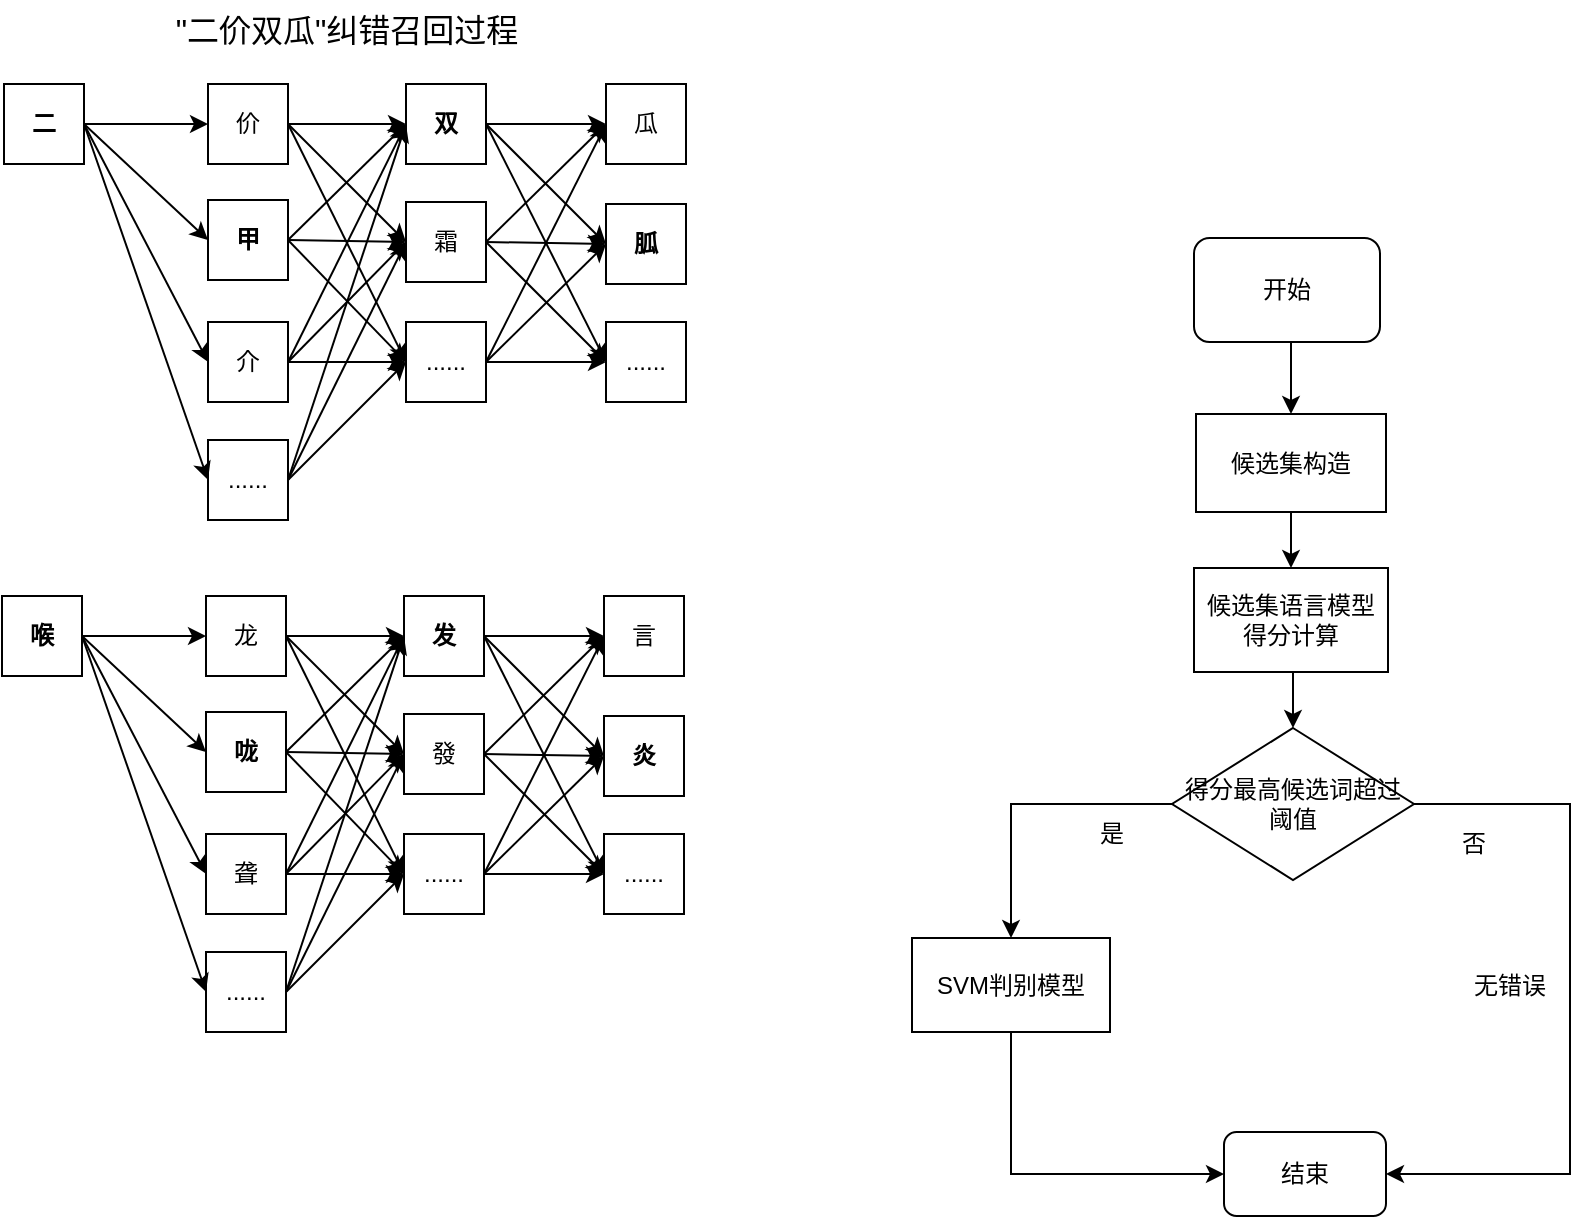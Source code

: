 <mxfile version="24.7.16">
  <diagram name="第 1 页" id="saQ4l6gwrfw8ZkC3gz2z">
    <mxGraphModel dx="794" dy="553" grid="0" gridSize="10" guides="1" tooltips="1" connect="1" arrows="1" fold="1" page="1" pageScale="1" pageWidth="1169" pageHeight="827" math="0" shadow="0">
      <root>
        <mxCell id="0" />
        <mxCell id="1" parent="0" />
        <mxCell id="DB2N2tVpHqEbX4s-BZQU-6" style="edgeStyle=orthogonalEdgeStyle;rounded=0;orthogonalLoop=1;jettySize=auto;html=1;exitX=1;exitY=0.5;exitDx=0;exitDy=0;entryX=0;entryY=0.5;entryDx=0;entryDy=0;" edge="1" parent="1" source="DB2N2tVpHqEbX4s-BZQU-2" target="DB2N2tVpHqEbX4s-BZQU-3">
          <mxGeometry relative="1" as="geometry" />
        </mxCell>
        <mxCell id="DB2N2tVpHqEbX4s-BZQU-9" style="rounded=0;orthogonalLoop=1;jettySize=auto;html=1;exitX=1;exitY=0.5;exitDx=0;exitDy=0;entryX=0;entryY=0.5;entryDx=0;entryDy=0;" edge="1" parent="1" source="DB2N2tVpHqEbX4s-BZQU-2" target="DB2N2tVpHqEbX4s-BZQU-7">
          <mxGeometry relative="1" as="geometry" />
        </mxCell>
        <mxCell id="DB2N2tVpHqEbX4s-BZQU-11" style="rounded=0;orthogonalLoop=1;jettySize=auto;html=1;exitX=1;exitY=0.5;exitDx=0;exitDy=0;entryX=0;entryY=0.5;entryDx=0;entryDy=0;" edge="1" parent="1" source="DB2N2tVpHqEbX4s-BZQU-2" target="DB2N2tVpHqEbX4s-BZQU-8">
          <mxGeometry relative="1" as="geometry" />
        </mxCell>
        <mxCell id="DB2N2tVpHqEbX4s-BZQU-12" style="rounded=0;orthogonalLoop=1;jettySize=auto;html=1;exitX=1;exitY=0.5;exitDx=0;exitDy=0;entryX=0;entryY=0.5;entryDx=0;entryDy=0;" edge="1" parent="1" source="DB2N2tVpHqEbX4s-BZQU-2" target="DB2N2tVpHqEbX4s-BZQU-10">
          <mxGeometry relative="1" as="geometry" />
        </mxCell>
        <mxCell id="DB2N2tVpHqEbX4s-BZQU-2" value="&lt;b&gt;二&lt;/b&gt;" style="text;html=1;align=center;verticalAlign=middle;whiteSpace=wrap;rounded=0;strokeColor=default;" vertex="1" parent="1">
          <mxGeometry x="218" y="200" width="40" height="40" as="geometry" />
        </mxCell>
        <mxCell id="DB2N2tVpHqEbX4s-BZQU-17" style="edgeStyle=orthogonalEdgeStyle;rounded=0;orthogonalLoop=1;jettySize=auto;html=1;exitX=1;exitY=0.5;exitDx=0;exitDy=0;entryX=0;entryY=0.5;entryDx=0;entryDy=0;" edge="1" parent="1" source="DB2N2tVpHqEbX4s-BZQU-3" target="DB2N2tVpHqEbX4s-BZQU-4">
          <mxGeometry relative="1" as="geometry" />
        </mxCell>
        <mxCell id="DB2N2tVpHqEbX4s-BZQU-18" style="rounded=0;orthogonalLoop=1;jettySize=auto;html=1;exitX=1;exitY=0.5;exitDx=0;exitDy=0;entryX=0;entryY=0.5;entryDx=0;entryDy=0;" edge="1" parent="1" source="DB2N2tVpHqEbX4s-BZQU-3" target="DB2N2tVpHqEbX4s-BZQU-13">
          <mxGeometry relative="1" as="geometry" />
        </mxCell>
        <mxCell id="DB2N2tVpHqEbX4s-BZQU-19" style="rounded=0;orthogonalLoop=1;jettySize=auto;html=1;exitX=1;exitY=0.5;exitDx=0;exitDy=0;entryX=0;entryY=0.5;entryDx=0;entryDy=0;" edge="1" parent="1" source="DB2N2tVpHqEbX4s-BZQU-3" target="DB2N2tVpHqEbX4s-BZQU-15">
          <mxGeometry relative="1" as="geometry" />
        </mxCell>
        <mxCell id="DB2N2tVpHqEbX4s-BZQU-3" value="价" style="text;html=1;align=center;verticalAlign=middle;whiteSpace=wrap;rounded=0;strokeColor=default;" vertex="1" parent="1">
          <mxGeometry x="320" y="200" width="40" height="40" as="geometry" />
        </mxCell>
        <mxCell id="DB2N2tVpHqEbX4s-BZQU-29" style="edgeStyle=orthogonalEdgeStyle;rounded=0;orthogonalLoop=1;jettySize=auto;html=1;exitX=1;exitY=0.5;exitDx=0;exitDy=0;entryX=0;entryY=0.5;entryDx=0;entryDy=0;" edge="1" parent="1" source="DB2N2tVpHqEbX4s-BZQU-4" target="DB2N2tVpHqEbX4s-BZQU-5">
          <mxGeometry relative="1" as="geometry" />
        </mxCell>
        <mxCell id="DB2N2tVpHqEbX4s-BZQU-30" style="rounded=0;orthogonalLoop=1;jettySize=auto;html=1;exitX=1;exitY=0.5;exitDx=0;exitDy=0;entryX=0;entryY=0.5;entryDx=0;entryDy=0;" edge="1" parent="1" source="DB2N2tVpHqEbX4s-BZQU-4" target="DB2N2tVpHqEbX4s-BZQU-14">
          <mxGeometry relative="1" as="geometry" />
        </mxCell>
        <mxCell id="DB2N2tVpHqEbX4s-BZQU-31" style="rounded=0;orthogonalLoop=1;jettySize=auto;html=1;exitX=1;exitY=0.5;exitDx=0;exitDy=0;entryX=0;entryY=0.5;entryDx=0;entryDy=0;" edge="1" parent="1" source="DB2N2tVpHqEbX4s-BZQU-4" target="DB2N2tVpHqEbX4s-BZQU-16">
          <mxGeometry relative="1" as="geometry" />
        </mxCell>
        <mxCell id="DB2N2tVpHqEbX4s-BZQU-4" value="&lt;b&gt;双&lt;/b&gt;" style="text;html=1;align=center;verticalAlign=middle;whiteSpace=wrap;rounded=0;strokeColor=default;" vertex="1" parent="1">
          <mxGeometry x="419" y="200" width="40" height="40" as="geometry" />
        </mxCell>
        <mxCell id="DB2N2tVpHqEbX4s-BZQU-5" value="瓜" style="text;html=1;align=center;verticalAlign=middle;whiteSpace=wrap;rounded=0;strokeColor=default;" vertex="1" parent="1">
          <mxGeometry x="519" y="200" width="40" height="40" as="geometry" />
        </mxCell>
        <mxCell id="DB2N2tVpHqEbX4s-BZQU-20" style="rounded=0;orthogonalLoop=1;jettySize=auto;html=1;exitX=1;exitY=0.5;exitDx=0;exitDy=0;entryX=0;entryY=0.5;entryDx=0;entryDy=0;" edge="1" parent="1" source="DB2N2tVpHqEbX4s-BZQU-7" target="DB2N2tVpHqEbX4s-BZQU-4">
          <mxGeometry relative="1" as="geometry" />
        </mxCell>
        <mxCell id="DB2N2tVpHqEbX4s-BZQU-21" style="rounded=0;orthogonalLoop=1;jettySize=auto;html=1;exitX=1;exitY=0.5;exitDx=0;exitDy=0;entryX=0;entryY=0.5;entryDx=0;entryDy=0;" edge="1" parent="1" source="DB2N2tVpHqEbX4s-BZQU-7" target="DB2N2tVpHqEbX4s-BZQU-13">
          <mxGeometry relative="1" as="geometry" />
        </mxCell>
        <mxCell id="DB2N2tVpHqEbX4s-BZQU-22" style="rounded=0;orthogonalLoop=1;jettySize=auto;html=1;exitX=1;exitY=0.5;exitDx=0;exitDy=0;entryX=0;entryY=0.5;entryDx=0;entryDy=0;" edge="1" parent="1" source="DB2N2tVpHqEbX4s-BZQU-7" target="DB2N2tVpHqEbX4s-BZQU-15">
          <mxGeometry relative="1" as="geometry" />
        </mxCell>
        <mxCell id="DB2N2tVpHqEbX4s-BZQU-7" value="&lt;b&gt;甲&lt;/b&gt;" style="text;html=1;align=center;verticalAlign=middle;whiteSpace=wrap;rounded=0;strokeColor=default;" vertex="1" parent="1">
          <mxGeometry x="320" y="258" width="40" height="40" as="geometry" />
        </mxCell>
        <mxCell id="DB2N2tVpHqEbX4s-BZQU-23" style="rounded=0;orthogonalLoop=1;jettySize=auto;html=1;exitX=1;exitY=0.5;exitDx=0;exitDy=0;entryX=0;entryY=0.5;entryDx=0;entryDy=0;" edge="1" parent="1" source="DB2N2tVpHqEbX4s-BZQU-8" target="DB2N2tVpHqEbX4s-BZQU-4">
          <mxGeometry relative="1" as="geometry" />
        </mxCell>
        <mxCell id="DB2N2tVpHqEbX4s-BZQU-24" style="rounded=0;orthogonalLoop=1;jettySize=auto;html=1;exitX=1;exitY=0.5;exitDx=0;exitDy=0;entryX=0;entryY=0.5;entryDx=0;entryDy=0;" edge="1" parent="1" source="DB2N2tVpHqEbX4s-BZQU-8" target="DB2N2tVpHqEbX4s-BZQU-13">
          <mxGeometry relative="1" as="geometry" />
        </mxCell>
        <mxCell id="DB2N2tVpHqEbX4s-BZQU-25" style="edgeStyle=orthogonalEdgeStyle;rounded=0;orthogonalLoop=1;jettySize=auto;html=1;exitX=1;exitY=0.5;exitDx=0;exitDy=0;entryX=0;entryY=0.5;entryDx=0;entryDy=0;" edge="1" parent="1" source="DB2N2tVpHqEbX4s-BZQU-8" target="DB2N2tVpHqEbX4s-BZQU-15">
          <mxGeometry relative="1" as="geometry" />
        </mxCell>
        <mxCell id="DB2N2tVpHqEbX4s-BZQU-8" value="介" style="text;html=1;align=center;verticalAlign=middle;whiteSpace=wrap;rounded=0;strokeColor=default;" vertex="1" parent="1">
          <mxGeometry x="320" y="319" width="40" height="40" as="geometry" />
        </mxCell>
        <mxCell id="DB2N2tVpHqEbX4s-BZQU-26" style="rounded=0;orthogonalLoop=1;jettySize=auto;html=1;exitX=1;exitY=0.5;exitDx=0;exitDy=0;entryX=0;entryY=0.5;entryDx=0;entryDy=0;" edge="1" parent="1" source="DB2N2tVpHqEbX4s-BZQU-10" target="DB2N2tVpHqEbX4s-BZQU-4">
          <mxGeometry relative="1" as="geometry" />
        </mxCell>
        <mxCell id="DB2N2tVpHqEbX4s-BZQU-27" style="rounded=0;orthogonalLoop=1;jettySize=auto;html=1;exitX=1;exitY=0.5;exitDx=0;exitDy=0;entryX=0;entryY=0.5;entryDx=0;entryDy=0;" edge="1" parent="1" source="DB2N2tVpHqEbX4s-BZQU-10" target="DB2N2tVpHqEbX4s-BZQU-13">
          <mxGeometry relative="1" as="geometry" />
        </mxCell>
        <mxCell id="DB2N2tVpHqEbX4s-BZQU-28" style="rounded=0;orthogonalLoop=1;jettySize=auto;html=1;exitX=1;exitY=0.5;exitDx=0;exitDy=0;entryX=0;entryY=0.5;entryDx=0;entryDy=0;" edge="1" parent="1" source="DB2N2tVpHqEbX4s-BZQU-10" target="DB2N2tVpHqEbX4s-BZQU-15">
          <mxGeometry relative="1" as="geometry" />
        </mxCell>
        <mxCell id="DB2N2tVpHqEbX4s-BZQU-10" value="......" style="text;html=1;align=center;verticalAlign=middle;whiteSpace=wrap;rounded=0;strokeColor=default;" vertex="1" parent="1">
          <mxGeometry x="320" y="378" width="40" height="40" as="geometry" />
        </mxCell>
        <mxCell id="DB2N2tVpHqEbX4s-BZQU-32" style="rounded=0;orthogonalLoop=1;jettySize=auto;html=1;exitX=1;exitY=0.5;exitDx=0;exitDy=0;entryX=0;entryY=0.5;entryDx=0;entryDy=0;" edge="1" parent="1" source="DB2N2tVpHqEbX4s-BZQU-13" target="DB2N2tVpHqEbX4s-BZQU-5">
          <mxGeometry relative="1" as="geometry" />
        </mxCell>
        <mxCell id="DB2N2tVpHqEbX4s-BZQU-33" style="rounded=0;orthogonalLoop=1;jettySize=auto;html=1;exitX=1;exitY=0.5;exitDx=0;exitDy=0;entryX=0;entryY=0.5;entryDx=0;entryDy=0;" edge="1" parent="1" source="DB2N2tVpHqEbX4s-BZQU-13" target="DB2N2tVpHqEbX4s-BZQU-14">
          <mxGeometry relative="1" as="geometry" />
        </mxCell>
        <mxCell id="DB2N2tVpHqEbX4s-BZQU-34" style="rounded=0;orthogonalLoop=1;jettySize=auto;html=1;exitX=1;exitY=0.5;exitDx=0;exitDy=0;entryX=0;entryY=0.5;entryDx=0;entryDy=0;" edge="1" parent="1" source="DB2N2tVpHqEbX4s-BZQU-13" target="DB2N2tVpHqEbX4s-BZQU-16">
          <mxGeometry relative="1" as="geometry" />
        </mxCell>
        <mxCell id="DB2N2tVpHqEbX4s-BZQU-13" value="霜" style="text;html=1;align=center;verticalAlign=middle;whiteSpace=wrap;rounded=0;strokeColor=default;" vertex="1" parent="1">
          <mxGeometry x="419" y="259" width="40" height="40" as="geometry" />
        </mxCell>
        <mxCell id="DB2N2tVpHqEbX4s-BZQU-14" value="&lt;b&gt;胍&lt;/b&gt;" style="text;html=1;align=center;verticalAlign=middle;whiteSpace=wrap;rounded=0;strokeColor=default;" vertex="1" parent="1">
          <mxGeometry x="519" y="260" width="40" height="40" as="geometry" />
        </mxCell>
        <mxCell id="DB2N2tVpHqEbX4s-BZQU-35" style="rounded=0;orthogonalLoop=1;jettySize=auto;html=1;exitX=1;exitY=0.5;exitDx=0;exitDy=0;entryX=0;entryY=0.5;entryDx=0;entryDy=0;" edge="1" parent="1" source="DB2N2tVpHqEbX4s-BZQU-15" target="DB2N2tVpHqEbX4s-BZQU-5">
          <mxGeometry relative="1" as="geometry" />
        </mxCell>
        <mxCell id="DB2N2tVpHqEbX4s-BZQU-36" style="rounded=0;orthogonalLoop=1;jettySize=auto;html=1;exitX=1;exitY=0.5;exitDx=0;exitDy=0;entryX=0;entryY=0.5;entryDx=0;entryDy=0;" edge="1" parent="1" source="DB2N2tVpHqEbX4s-BZQU-15" target="DB2N2tVpHqEbX4s-BZQU-14">
          <mxGeometry relative="1" as="geometry" />
        </mxCell>
        <mxCell id="DB2N2tVpHqEbX4s-BZQU-37" style="edgeStyle=orthogonalEdgeStyle;rounded=0;orthogonalLoop=1;jettySize=auto;html=1;exitX=1;exitY=0.5;exitDx=0;exitDy=0;entryX=0;entryY=0.5;entryDx=0;entryDy=0;" edge="1" parent="1" source="DB2N2tVpHqEbX4s-BZQU-15" target="DB2N2tVpHqEbX4s-BZQU-16">
          <mxGeometry relative="1" as="geometry" />
        </mxCell>
        <mxCell id="DB2N2tVpHqEbX4s-BZQU-15" value="......" style="text;html=1;align=center;verticalAlign=middle;whiteSpace=wrap;rounded=0;strokeColor=default;" vertex="1" parent="1">
          <mxGeometry x="419" y="319" width="40" height="40" as="geometry" />
        </mxCell>
        <mxCell id="DB2N2tVpHqEbX4s-BZQU-16" value="......" style="text;html=1;align=center;verticalAlign=middle;whiteSpace=wrap;rounded=0;strokeColor=default;" vertex="1" parent="1">
          <mxGeometry x="519" y="319" width="40" height="40" as="geometry" />
        </mxCell>
        <mxCell id="DB2N2tVpHqEbX4s-BZQU-38" value="&lt;font style=&quot;font-size: 16px;&quot;&gt;&quot;二价双瓜&quot;纠错召回过程&lt;/font&gt;" style="text;html=1;align=center;verticalAlign=middle;whiteSpace=wrap;rounded=0;" vertex="1" parent="1">
          <mxGeometry x="285" y="158" width="209" height="30" as="geometry" />
        </mxCell>
        <mxCell id="DB2N2tVpHqEbX4s-BZQU-39" style="edgeStyle=orthogonalEdgeStyle;rounded=0;orthogonalLoop=1;jettySize=auto;html=1;exitX=1;exitY=0.5;exitDx=0;exitDy=0;entryX=0;entryY=0.5;entryDx=0;entryDy=0;" edge="1" parent="1" source="DB2N2tVpHqEbX4s-BZQU-43" target="DB2N2tVpHqEbX4s-BZQU-47">
          <mxGeometry relative="1" as="geometry" />
        </mxCell>
        <mxCell id="DB2N2tVpHqEbX4s-BZQU-40" style="rounded=0;orthogonalLoop=1;jettySize=auto;html=1;exitX=1;exitY=0.5;exitDx=0;exitDy=0;entryX=0;entryY=0.5;entryDx=0;entryDy=0;" edge="1" parent="1" source="DB2N2tVpHqEbX4s-BZQU-43" target="DB2N2tVpHqEbX4s-BZQU-56">
          <mxGeometry relative="1" as="geometry" />
        </mxCell>
        <mxCell id="DB2N2tVpHqEbX4s-BZQU-41" style="rounded=0;orthogonalLoop=1;jettySize=auto;html=1;exitX=1;exitY=0.5;exitDx=0;exitDy=0;entryX=0;entryY=0.5;entryDx=0;entryDy=0;" edge="1" parent="1" source="DB2N2tVpHqEbX4s-BZQU-43" target="DB2N2tVpHqEbX4s-BZQU-60">
          <mxGeometry relative="1" as="geometry" />
        </mxCell>
        <mxCell id="DB2N2tVpHqEbX4s-BZQU-42" style="rounded=0;orthogonalLoop=1;jettySize=auto;html=1;exitX=1;exitY=0.5;exitDx=0;exitDy=0;entryX=0;entryY=0.5;entryDx=0;entryDy=0;" edge="1" parent="1" source="DB2N2tVpHqEbX4s-BZQU-43" target="DB2N2tVpHqEbX4s-BZQU-64">
          <mxGeometry relative="1" as="geometry" />
        </mxCell>
        <mxCell id="DB2N2tVpHqEbX4s-BZQU-43" value="&lt;b&gt;喉&lt;/b&gt;" style="text;html=1;align=center;verticalAlign=middle;whiteSpace=wrap;rounded=0;strokeColor=default;" vertex="1" parent="1">
          <mxGeometry x="217" y="456" width="40" height="40" as="geometry" />
        </mxCell>
        <mxCell id="DB2N2tVpHqEbX4s-BZQU-44" style="edgeStyle=orthogonalEdgeStyle;rounded=0;orthogonalLoop=1;jettySize=auto;html=1;exitX=1;exitY=0.5;exitDx=0;exitDy=0;entryX=0;entryY=0.5;entryDx=0;entryDy=0;" edge="1" parent="1" source="DB2N2tVpHqEbX4s-BZQU-47" target="DB2N2tVpHqEbX4s-BZQU-51">
          <mxGeometry relative="1" as="geometry" />
        </mxCell>
        <mxCell id="DB2N2tVpHqEbX4s-BZQU-45" style="rounded=0;orthogonalLoop=1;jettySize=auto;html=1;exitX=1;exitY=0.5;exitDx=0;exitDy=0;entryX=0;entryY=0.5;entryDx=0;entryDy=0;" edge="1" parent="1" source="DB2N2tVpHqEbX4s-BZQU-47" target="DB2N2tVpHqEbX4s-BZQU-68">
          <mxGeometry relative="1" as="geometry" />
        </mxCell>
        <mxCell id="DB2N2tVpHqEbX4s-BZQU-46" style="rounded=0;orthogonalLoop=1;jettySize=auto;html=1;exitX=1;exitY=0.5;exitDx=0;exitDy=0;entryX=0;entryY=0.5;entryDx=0;entryDy=0;" edge="1" parent="1" source="DB2N2tVpHqEbX4s-BZQU-47" target="DB2N2tVpHqEbX4s-BZQU-73">
          <mxGeometry relative="1" as="geometry" />
        </mxCell>
        <mxCell id="DB2N2tVpHqEbX4s-BZQU-47" value="龙" style="text;html=1;align=center;verticalAlign=middle;whiteSpace=wrap;rounded=0;strokeColor=default;" vertex="1" parent="1">
          <mxGeometry x="319" y="456" width="40" height="40" as="geometry" />
        </mxCell>
        <mxCell id="DB2N2tVpHqEbX4s-BZQU-48" style="edgeStyle=orthogonalEdgeStyle;rounded=0;orthogonalLoop=1;jettySize=auto;html=1;exitX=1;exitY=0.5;exitDx=0;exitDy=0;entryX=0;entryY=0.5;entryDx=0;entryDy=0;" edge="1" parent="1" source="DB2N2tVpHqEbX4s-BZQU-51" target="DB2N2tVpHqEbX4s-BZQU-52">
          <mxGeometry relative="1" as="geometry" />
        </mxCell>
        <mxCell id="DB2N2tVpHqEbX4s-BZQU-49" style="rounded=0;orthogonalLoop=1;jettySize=auto;html=1;exitX=1;exitY=0.5;exitDx=0;exitDy=0;entryX=0;entryY=0.5;entryDx=0;entryDy=0;" edge="1" parent="1" source="DB2N2tVpHqEbX4s-BZQU-51" target="DB2N2tVpHqEbX4s-BZQU-69">
          <mxGeometry relative="1" as="geometry" />
        </mxCell>
        <mxCell id="DB2N2tVpHqEbX4s-BZQU-50" style="rounded=0;orthogonalLoop=1;jettySize=auto;html=1;exitX=1;exitY=0.5;exitDx=0;exitDy=0;entryX=0;entryY=0.5;entryDx=0;entryDy=0;" edge="1" parent="1" source="DB2N2tVpHqEbX4s-BZQU-51" target="DB2N2tVpHqEbX4s-BZQU-74">
          <mxGeometry relative="1" as="geometry" />
        </mxCell>
        <mxCell id="DB2N2tVpHqEbX4s-BZQU-51" value="&lt;b&gt;发&lt;/b&gt;" style="text;html=1;align=center;verticalAlign=middle;whiteSpace=wrap;rounded=0;strokeColor=default;" vertex="1" parent="1">
          <mxGeometry x="418" y="456" width="40" height="40" as="geometry" />
        </mxCell>
        <mxCell id="DB2N2tVpHqEbX4s-BZQU-52" value="言" style="text;html=1;align=center;verticalAlign=middle;whiteSpace=wrap;rounded=0;strokeColor=default;" vertex="1" parent="1">
          <mxGeometry x="518" y="456" width="40" height="40" as="geometry" />
        </mxCell>
        <mxCell id="DB2N2tVpHqEbX4s-BZQU-53" style="rounded=0;orthogonalLoop=1;jettySize=auto;html=1;exitX=1;exitY=0.5;exitDx=0;exitDy=0;entryX=0;entryY=0.5;entryDx=0;entryDy=0;" edge="1" parent="1" source="DB2N2tVpHqEbX4s-BZQU-56" target="DB2N2tVpHqEbX4s-BZQU-51">
          <mxGeometry relative="1" as="geometry" />
        </mxCell>
        <mxCell id="DB2N2tVpHqEbX4s-BZQU-54" style="rounded=0;orthogonalLoop=1;jettySize=auto;html=1;exitX=1;exitY=0.5;exitDx=0;exitDy=0;entryX=0;entryY=0.5;entryDx=0;entryDy=0;" edge="1" parent="1" source="DB2N2tVpHqEbX4s-BZQU-56" target="DB2N2tVpHqEbX4s-BZQU-68">
          <mxGeometry relative="1" as="geometry" />
        </mxCell>
        <mxCell id="DB2N2tVpHqEbX4s-BZQU-55" style="rounded=0;orthogonalLoop=1;jettySize=auto;html=1;exitX=1;exitY=0.5;exitDx=0;exitDy=0;entryX=0;entryY=0.5;entryDx=0;entryDy=0;" edge="1" parent="1" source="DB2N2tVpHqEbX4s-BZQU-56" target="DB2N2tVpHqEbX4s-BZQU-73">
          <mxGeometry relative="1" as="geometry" />
        </mxCell>
        <mxCell id="DB2N2tVpHqEbX4s-BZQU-56" value="&lt;b&gt;咙&lt;/b&gt;" style="text;html=1;align=center;verticalAlign=middle;whiteSpace=wrap;rounded=0;strokeColor=default;" vertex="1" parent="1">
          <mxGeometry x="319" y="514" width="40" height="40" as="geometry" />
        </mxCell>
        <mxCell id="DB2N2tVpHqEbX4s-BZQU-57" style="rounded=0;orthogonalLoop=1;jettySize=auto;html=1;exitX=1;exitY=0.5;exitDx=0;exitDy=0;entryX=0;entryY=0.5;entryDx=0;entryDy=0;" edge="1" parent="1" source="DB2N2tVpHqEbX4s-BZQU-60" target="DB2N2tVpHqEbX4s-BZQU-51">
          <mxGeometry relative="1" as="geometry" />
        </mxCell>
        <mxCell id="DB2N2tVpHqEbX4s-BZQU-58" style="rounded=0;orthogonalLoop=1;jettySize=auto;html=1;exitX=1;exitY=0.5;exitDx=0;exitDy=0;entryX=0;entryY=0.5;entryDx=0;entryDy=0;" edge="1" parent="1" source="DB2N2tVpHqEbX4s-BZQU-60" target="DB2N2tVpHqEbX4s-BZQU-68">
          <mxGeometry relative="1" as="geometry" />
        </mxCell>
        <mxCell id="DB2N2tVpHqEbX4s-BZQU-59" style="edgeStyle=orthogonalEdgeStyle;rounded=0;orthogonalLoop=1;jettySize=auto;html=1;exitX=1;exitY=0.5;exitDx=0;exitDy=0;entryX=0;entryY=0.5;entryDx=0;entryDy=0;" edge="1" parent="1" source="DB2N2tVpHqEbX4s-BZQU-60" target="DB2N2tVpHqEbX4s-BZQU-73">
          <mxGeometry relative="1" as="geometry" />
        </mxCell>
        <mxCell id="DB2N2tVpHqEbX4s-BZQU-60" value="聋" style="text;html=1;align=center;verticalAlign=middle;whiteSpace=wrap;rounded=0;strokeColor=default;" vertex="1" parent="1">
          <mxGeometry x="319" y="575" width="40" height="40" as="geometry" />
        </mxCell>
        <mxCell id="DB2N2tVpHqEbX4s-BZQU-61" style="rounded=0;orthogonalLoop=1;jettySize=auto;html=1;exitX=1;exitY=0.5;exitDx=0;exitDy=0;entryX=0;entryY=0.5;entryDx=0;entryDy=0;" edge="1" parent="1" source="DB2N2tVpHqEbX4s-BZQU-64" target="DB2N2tVpHqEbX4s-BZQU-51">
          <mxGeometry relative="1" as="geometry" />
        </mxCell>
        <mxCell id="DB2N2tVpHqEbX4s-BZQU-62" style="rounded=0;orthogonalLoop=1;jettySize=auto;html=1;exitX=1;exitY=0.5;exitDx=0;exitDy=0;entryX=0;entryY=0.5;entryDx=0;entryDy=0;" edge="1" parent="1" source="DB2N2tVpHqEbX4s-BZQU-64" target="DB2N2tVpHqEbX4s-BZQU-68">
          <mxGeometry relative="1" as="geometry" />
        </mxCell>
        <mxCell id="DB2N2tVpHqEbX4s-BZQU-63" style="rounded=0;orthogonalLoop=1;jettySize=auto;html=1;exitX=1;exitY=0.5;exitDx=0;exitDy=0;entryX=0;entryY=0.5;entryDx=0;entryDy=0;" edge="1" parent="1" source="DB2N2tVpHqEbX4s-BZQU-64" target="DB2N2tVpHqEbX4s-BZQU-73">
          <mxGeometry relative="1" as="geometry" />
        </mxCell>
        <mxCell id="DB2N2tVpHqEbX4s-BZQU-64" value="......" style="text;html=1;align=center;verticalAlign=middle;whiteSpace=wrap;rounded=0;strokeColor=default;" vertex="1" parent="1">
          <mxGeometry x="319" y="634" width="40" height="40" as="geometry" />
        </mxCell>
        <mxCell id="DB2N2tVpHqEbX4s-BZQU-65" style="rounded=0;orthogonalLoop=1;jettySize=auto;html=1;exitX=1;exitY=0.5;exitDx=0;exitDy=0;entryX=0;entryY=0.5;entryDx=0;entryDy=0;" edge="1" parent="1" source="DB2N2tVpHqEbX4s-BZQU-68" target="DB2N2tVpHqEbX4s-BZQU-52">
          <mxGeometry relative="1" as="geometry" />
        </mxCell>
        <mxCell id="DB2N2tVpHqEbX4s-BZQU-66" style="rounded=0;orthogonalLoop=1;jettySize=auto;html=1;exitX=1;exitY=0.5;exitDx=0;exitDy=0;entryX=0;entryY=0.5;entryDx=0;entryDy=0;" edge="1" parent="1" source="DB2N2tVpHqEbX4s-BZQU-68" target="DB2N2tVpHqEbX4s-BZQU-69">
          <mxGeometry relative="1" as="geometry" />
        </mxCell>
        <mxCell id="DB2N2tVpHqEbX4s-BZQU-67" style="rounded=0;orthogonalLoop=1;jettySize=auto;html=1;exitX=1;exitY=0.5;exitDx=0;exitDy=0;entryX=0;entryY=0.5;entryDx=0;entryDy=0;" edge="1" parent="1" source="DB2N2tVpHqEbX4s-BZQU-68" target="DB2N2tVpHqEbX4s-BZQU-74">
          <mxGeometry relative="1" as="geometry" />
        </mxCell>
        <mxCell id="DB2N2tVpHqEbX4s-BZQU-68" value="發" style="text;html=1;align=center;verticalAlign=middle;whiteSpace=wrap;rounded=0;strokeColor=default;" vertex="1" parent="1">
          <mxGeometry x="418" y="515" width="40" height="40" as="geometry" />
        </mxCell>
        <mxCell id="DB2N2tVpHqEbX4s-BZQU-69" value="&lt;b&gt;炎&lt;/b&gt;" style="text;html=1;align=center;verticalAlign=middle;whiteSpace=wrap;rounded=0;strokeColor=default;" vertex="1" parent="1">
          <mxGeometry x="518" y="516" width="40" height="40" as="geometry" />
        </mxCell>
        <mxCell id="DB2N2tVpHqEbX4s-BZQU-70" style="rounded=0;orthogonalLoop=1;jettySize=auto;html=1;exitX=1;exitY=0.5;exitDx=0;exitDy=0;entryX=0;entryY=0.5;entryDx=0;entryDy=0;" edge="1" parent="1" source="DB2N2tVpHqEbX4s-BZQU-73" target="DB2N2tVpHqEbX4s-BZQU-52">
          <mxGeometry relative="1" as="geometry" />
        </mxCell>
        <mxCell id="DB2N2tVpHqEbX4s-BZQU-71" style="rounded=0;orthogonalLoop=1;jettySize=auto;html=1;exitX=1;exitY=0.5;exitDx=0;exitDy=0;entryX=0;entryY=0.5;entryDx=0;entryDy=0;" edge="1" parent="1" source="DB2N2tVpHqEbX4s-BZQU-73" target="DB2N2tVpHqEbX4s-BZQU-69">
          <mxGeometry relative="1" as="geometry" />
        </mxCell>
        <mxCell id="DB2N2tVpHqEbX4s-BZQU-72" style="edgeStyle=orthogonalEdgeStyle;rounded=0;orthogonalLoop=1;jettySize=auto;html=1;exitX=1;exitY=0.5;exitDx=0;exitDy=0;entryX=0;entryY=0.5;entryDx=0;entryDy=0;" edge="1" parent="1" source="DB2N2tVpHqEbX4s-BZQU-73" target="DB2N2tVpHqEbX4s-BZQU-74">
          <mxGeometry relative="1" as="geometry" />
        </mxCell>
        <mxCell id="DB2N2tVpHqEbX4s-BZQU-73" value="......" style="text;html=1;align=center;verticalAlign=middle;whiteSpace=wrap;rounded=0;strokeColor=default;" vertex="1" parent="1">
          <mxGeometry x="418" y="575" width="40" height="40" as="geometry" />
        </mxCell>
        <mxCell id="DB2N2tVpHqEbX4s-BZQU-74" value="......" style="text;html=1;align=center;verticalAlign=middle;whiteSpace=wrap;rounded=0;strokeColor=default;" vertex="1" parent="1">
          <mxGeometry x="518" y="575" width="40" height="40" as="geometry" />
        </mxCell>
        <mxCell id="DB2N2tVpHqEbX4s-BZQU-77" style="edgeStyle=orthogonalEdgeStyle;rounded=0;orthogonalLoop=1;jettySize=auto;html=1;exitX=0.5;exitY=1;exitDx=0;exitDy=0;entryX=0.5;entryY=0;entryDx=0;entryDy=0;" edge="1" parent="1" source="DB2N2tVpHqEbX4s-BZQU-75" target="DB2N2tVpHqEbX4s-BZQU-76">
          <mxGeometry relative="1" as="geometry" />
        </mxCell>
        <mxCell id="DB2N2tVpHqEbX4s-BZQU-75" value="开始" style="rounded=1;whiteSpace=wrap;html=1;" vertex="1" parent="1">
          <mxGeometry x="813" y="277" width="93" height="52" as="geometry" />
        </mxCell>
        <mxCell id="DB2N2tVpHqEbX4s-BZQU-89" style="edgeStyle=orthogonalEdgeStyle;rounded=0;orthogonalLoop=1;jettySize=auto;html=1;exitX=0.5;exitY=1;exitDx=0;exitDy=0;entryX=0.5;entryY=0;entryDx=0;entryDy=0;" edge="1" parent="1" source="DB2N2tVpHqEbX4s-BZQU-76" target="DB2N2tVpHqEbX4s-BZQU-78">
          <mxGeometry relative="1" as="geometry" />
        </mxCell>
        <mxCell id="DB2N2tVpHqEbX4s-BZQU-76" value="候选集构造" style="rounded=0;whiteSpace=wrap;html=1;" vertex="1" parent="1">
          <mxGeometry x="814" y="365" width="95" height="49" as="geometry" />
        </mxCell>
        <mxCell id="DB2N2tVpHqEbX4s-BZQU-88" style="edgeStyle=orthogonalEdgeStyle;rounded=0;orthogonalLoop=1;jettySize=auto;html=1;exitX=0.5;exitY=1;exitDx=0;exitDy=0;entryX=0.5;entryY=0;entryDx=0;entryDy=0;" edge="1" parent="1" source="DB2N2tVpHqEbX4s-BZQU-78" target="DB2N2tVpHqEbX4s-BZQU-80">
          <mxGeometry relative="1" as="geometry" />
        </mxCell>
        <mxCell id="DB2N2tVpHqEbX4s-BZQU-78" value="候选集语言模型得分计算" style="rounded=0;whiteSpace=wrap;html=1;" vertex="1" parent="1">
          <mxGeometry x="813" y="442" width="97" height="52" as="geometry" />
        </mxCell>
        <mxCell id="DB2N2tVpHqEbX4s-BZQU-84" style="edgeStyle=orthogonalEdgeStyle;rounded=0;orthogonalLoop=1;jettySize=auto;html=1;entryX=0;entryY=0.5;entryDx=0;entryDy=0;exitX=0.5;exitY=1;exitDx=0;exitDy=0;" edge="1" parent="1" source="DB2N2tVpHqEbX4s-BZQU-79" target="DB2N2tVpHqEbX4s-BZQU-81">
          <mxGeometry relative="1" as="geometry" />
        </mxCell>
        <mxCell id="DB2N2tVpHqEbX4s-BZQU-79" value="SVM判别模型" style="rounded=0;whiteSpace=wrap;html=1;" vertex="1" parent="1">
          <mxGeometry x="672" y="627" width="99" height="47" as="geometry" />
        </mxCell>
        <mxCell id="DB2N2tVpHqEbX4s-BZQU-90" style="edgeStyle=orthogonalEdgeStyle;rounded=0;orthogonalLoop=1;jettySize=auto;html=1;exitX=0;exitY=0.5;exitDx=0;exitDy=0;entryX=0.5;entryY=0;entryDx=0;entryDy=0;" edge="1" parent="1" source="DB2N2tVpHqEbX4s-BZQU-80" target="DB2N2tVpHqEbX4s-BZQU-79">
          <mxGeometry relative="1" as="geometry" />
        </mxCell>
        <mxCell id="DB2N2tVpHqEbX4s-BZQU-91" style="edgeStyle=orthogonalEdgeStyle;rounded=0;orthogonalLoop=1;jettySize=auto;html=1;exitX=1;exitY=0.5;exitDx=0;exitDy=0;entryX=1;entryY=0.5;entryDx=0;entryDy=0;" edge="1" parent="1" source="DB2N2tVpHqEbX4s-BZQU-80" target="DB2N2tVpHqEbX4s-BZQU-81">
          <mxGeometry relative="1" as="geometry">
            <Array as="points">
              <mxPoint x="1001" y="560" />
              <mxPoint x="1001" y="745" />
            </Array>
          </mxGeometry>
        </mxCell>
        <mxCell id="DB2N2tVpHqEbX4s-BZQU-80" value="得分最高候选词超过阈值" style="rhombus;whiteSpace=wrap;html=1;" vertex="1" parent="1">
          <mxGeometry x="802" y="522" width="121" height="76" as="geometry" />
        </mxCell>
        <mxCell id="DB2N2tVpHqEbX4s-BZQU-81" value="结束" style="rounded=1;whiteSpace=wrap;html=1;" vertex="1" parent="1">
          <mxGeometry x="828" y="724" width="81" height="42" as="geometry" />
        </mxCell>
        <mxCell id="DB2N2tVpHqEbX4s-BZQU-83" value="无错误" style="text;html=1;align=center;verticalAlign=middle;whiteSpace=wrap;rounded=0;" vertex="1" parent="1">
          <mxGeometry x="941" y="635.5" width="60" height="30" as="geometry" />
        </mxCell>
        <mxCell id="DB2N2tVpHqEbX4s-BZQU-85" value="否" style="text;html=1;align=center;verticalAlign=middle;whiteSpace=wrap;rounded=0;" vertex="1" parent="1">
          <mxGeometry x="923" y="565" width="60" height="30" as="geometry" />
        </mxCell>
        <mxCell id="DB2N2tVpHqEbX4s-BZQU-87" value="是" style="text;html=1;align=center;verticalAlign=middle;whiteSpace=wrap;rounded=0;" vertex="1" parent="1">
          <mxGeometry x="742" y="560" width="60" height="30" as="geometry" />
        </mxCell>
      </root>
    </mxGraphModel>
  </diagram>
</mxfile>
